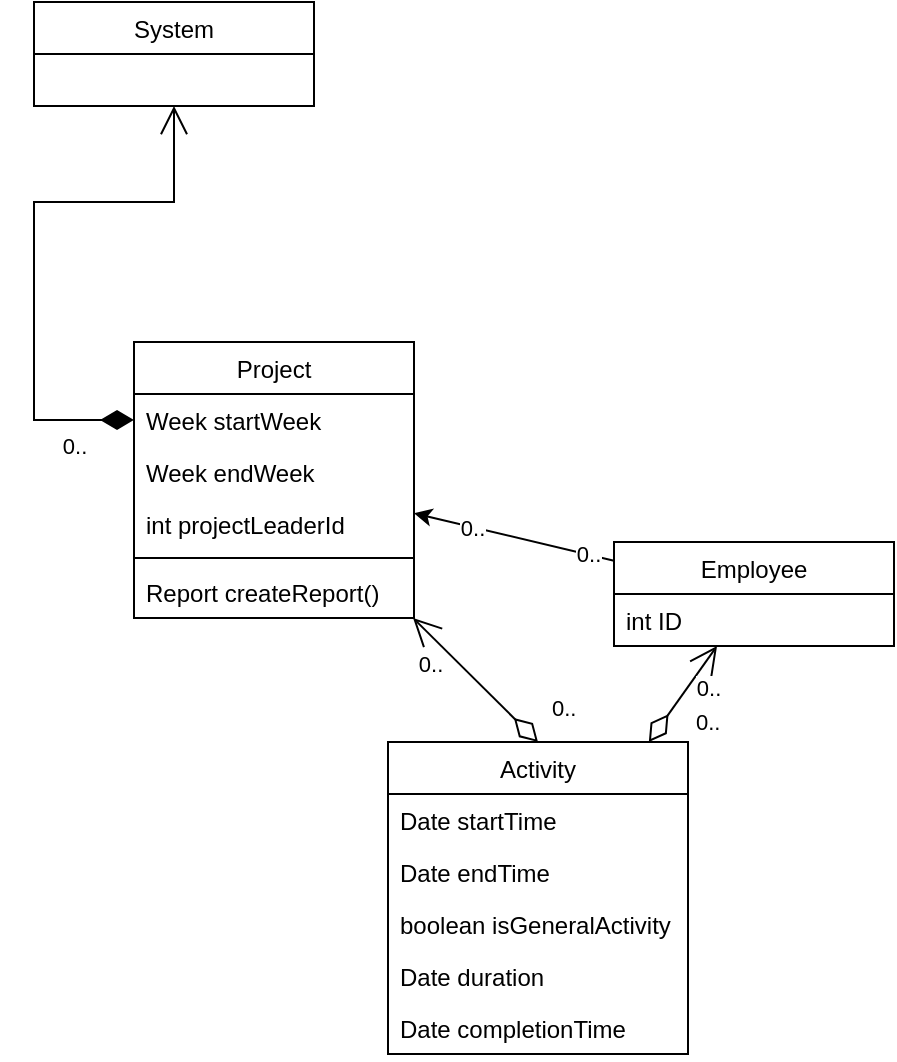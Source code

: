 <mxfile version="20.3.0" type="device"><diagram id="C5RBs43oDa-KdzZeNtuy" name="Page-1"><mxGraphModel dx="1234" dy="1796" grid="1" gridSize="10" guides="1" tooltips="1" connect="1" arrows="1" fold="1" page="1" pageScale="1" pageWidth="827" pageHeight="1169" math="0" shadow="0"><root><mxCell id="WIyWlLk6GJQsqaUBKTNV-0"/><mxCell id="WIyWlLk6GJQsqaUBKTNV-1" parent="WIyWlLk6GJQsqaUBKTNV-0"/><mxCell id="AHataomAO11KRiq0uJDD-5" value="Project" style="swimlane;fontStyle=0;childLayout=stackLayout;horizontal=1;startSize=26;fillColor=none;horizontalStack=0;resizeParent=1;resizeParentMax=0;resizeLast=0;collapsible=1;marginBottom=0;" parent="WIyWlLk6GJQsqaUBKTNV-1" vertex="1"><mxGeometry x="550" y="140" width="140" height="138" as="geometry"/></mxCell><mxCell id="AHataomAO11KRiq0uJDD-6" value="Week startWeek" style="text;strokeColor=none;fillColor=none;align=left;verticalAlign=top;spacingLeft=4;spacingRight=4;overflow=hidden;rotatable=0;points=[[0,0.5],[1,0.5]];portConstraint=eastwest;" parent="AHataomAO11KRiq0uJDD-5" vertex="1"><mxGeometry y="26" width="140" height="26" as="geometry"/></mxCell><mxCell id="AHataomAO11KRiq0uJDD-7" value="Week endWeek" style="text;strokeColor=none;fillColor=none;align=left;verticalAlign=top;spacingLeft=4;spacingRight=4;overflow=hidden;rotatable=0;points=[[0,0.5],[1,0.5]];portConstraint=eastwest;" parent="AHataomAO11KRiq0uJDD-5" vertex="1"><mxGeometry y="52" width="140" height="26" as="geometry"/></mxCell><mxCell id="bJ5cwEk--f8X3TUvc_xh-0" value="int projectLeaderId" style="text;strokeColor=none;fillColor=none;align=left;verticalAlign=top;spacingLeft=4;spacingRight=4;overflow=hidden;rotatable=0;points=[[0,0.5],[1,0.5]];portConstraint=eastwest;" vertex="1" parent="AHataomAO11KRiq0uJDD-5"><mxGeometry y="78" width="140" height="26" as="geometry"/></mxCell><mxCell id="AHataomAO11KRiq0uJDD-62" value="" style="line;strokeWidth=1;fillColor=none;align=left;verticalAlign=middle;spacingTop=-1;spacingLeft=3;spacingRight=3;rotatable=0;labelPosition=right;points=[];portConstraint=eastwest;strokeColor=inherit;" parent="AHataomAO11KRiq0uJDD-5" vertex="1"><mxGeometry y="104" width="140" height="8" as="geometry"/></mxCell><mxCell id="AHataomAO11KRiq0uJDD-63" value="Report createReport()" style="text;strokeColor=none;fillColor=none;align=left;verticalAlign=top;spacingLeft=4;spacingRight=4;overflow=hidden;rotatable=0;points=[[0,0.5],[1,0.5]];portConstraint=eastwest;" parent="AHataomAO11KRiq0uJDD-5" vertex="1"><mxGeometry y="112" width="140" height="26" as="geometry"/></mxCell><mxCell id="AHataomAO11KRiq0uJDD-20" style="rounded=0;orthogonalLoop=1;jettySize=auto;html=1;elbow=vertical;" parent="WIyWlLk6GJQsqaUBKTNV-1" source="AHataomAO11KRiq0uJDD-9" target="AHataomAO11KRiq0uJDD-5" edge="1"><mxGeometry relative="1" as="geometry"/></mxCell><mxCell id="AHataomAO11KRiq0uJDD-21" value="0.." style="edgeLabel;html=1;align=center;verticalAlign=middle;resizable=0;points=[];" parent="AHataomAO11KRiq0uJDD-20" vertex="1" connectable="0"><mxGeometry x="-0.727" relative="1" as="geometry"><mxPoint as="offset"/></mxGeometry></mxCell><mxCell id="AHataomAO11KRiq0uJDD-22" value="0.." style="edgeLabel;html=1;align=center;verticalAlign=middle;resizable=0;points=[];" parent="AHataomAO11KRiq0uJDD-20" vertex="1" connectable="0"><mxGeometry x="0.429" relative="1" as="geometry"><mxPoint as="offset"/></mxGeometry></mxCell><mxCell id="AHataomAO11KRiq0uJDD-15" value="Activity" style="swimlane;fontStyle=0;childLayout=stackLayout;horizontal=1;startSize=26;fillColor=none;horizontalStack=0;resizeParent=1;resizeParentMax=0;resizeLast=0;collapsible=1;marginBottom=0;" parent="WIyWlLk6GJQsqaUBKTNV-1" vertex="1"><mxGeometry x="677" y="340" width="150" height="156" as="geometry"><mxRectangle x="240" y="218" width="80" height="30" as="alternateBounds"/></mxGeometry></mxCell><mxCell id="AHataomAO11KRiq0uJDD-16" value="Date startTime" style="text;strokeColor=none;fillColor=none;align=left;verticalAlign=top;spacingLeft=4;spacingRight=4;overflow=hidden;rotatable=0;points=[[0,0.5],[1,0.5]];portConstraint=eastwest;" parent="AHataomAO11KRiq0uJDD-15" vertex="1"><mxGeometry y="26" width="150" height="26" as="geometry"/></mxCell><mxCell id="AHataomAO11KRiq0uJDD-17" value="Date endTime" style="text;strokeColor=none;fillColor=none;align=left;verticalAlign=top;spacingLeft=4;spacingRight=4;overflow=hidden;rotatable=0;points=[[0,0.5],[1,0.5]];portConstraint=eastwest;" parent="AHataomAO11KRiq0uJDD-15" vertex="1"><mxGeometry y="52" width="150" height="26" as="geometry"/></mxCell><mxCell id="AHataomAO11KRiq0uJDD-53" value="boolean isGeneralActivity" style="text;strokeColor=none;fillColor=none;align=left;verticalAlign=top;spacingLeft=4;spacingRight=4;overflow=hidden;rotatable=0;points=[[0,0.5],[1,0.5]];portConstraint=eastwest;" parent="AHataomAO11KRiq0uJDD-15" vertex="1"><mxGeometry y="78" width="150" height="26" as="geometry"/></mxCell><mxCell id="AHataomAO11KRiq0uJDD-55" value="Date duration" style="text;strokeColor=none;fillColor=none;align=left;verticalAlign=top;spacingLeft=4;spacingRight=4;overflow=hidden;rotatable=0;points=[[0,0.5],[1,0.5]];portConstraint=eastwest;" parent="AHataomAO11KRiq0uJDD-15" vertex="1"><mxGeometry y="104" width="150" height="26" as="geometry"/></mxCell><mxCell id="AHataomAO11KRiq0uJDD-56" value="Date completionTime" style="text;strokeColor=none;fillColor=none;align=left;verticalAlign=top;spacingLeft=4;spacingRight=4;overflow=hidden;rotatable=0;points=[[0,0.5],[1,0.5]];portConstraint=eastwest;" parent="AHataomAO11KRiq0uJDD-15" vertex="1"><mxGeometry y="130" width="150" height="26" as="geometry"/></mxCell><mxCell id="AHataomAO11KRiq0uJDD-9" value="Employee" style="swimlane;fontStyle=0;childLayout=stackLayout;horizontal=1;startSize=26;fillColor=none;horizontalStack=0;resizeParent=1;resizeParentMax=0;resizeLast=0;collapsible=1;marginBottom=0;" parent="WIyWlLk6GJQsqaUBKTNV-1" vertex="1"><mxGeometry x="790" y="240" width="140" height="52" as="geometry"/></mxCell><mxCell id="AHataomAO11KRiq0uJDD-54" value="int ID" style="text;strokeColor=none;fillColor=none;align=left;verticalAlign=top;spacingLeft=4;spacingRight=4;overflow=hidden;rotatable=0;points=[[0,0.5],[1,0.5]];portConstraint=eastwest;" parent="AHataomAO11KRiq0uJDD-9" vertex="1"><mxGeometry y="26" width="140" height="26" as="geometry"/></mxCell><mxCell id="AHataomAO11KRiq0uJDD-25" value="0.." style="endArrow=open;html=1;endSize=12;startArrow=diamondThin;startSize=14;startFill=0;align=left;verticalAlign=bottom;rounded=0;elbow=vertical;" parent="WIyWlLk6GJQsqaUBKTNV-1" source="AHataomAO11KRiq0uJDD-15" target="AHataomAO11KRiq0uJDD-9" edge="1"><mxGeometry x="-0.556" y="-17" relative="1" as="geometry"><mxPoint x="780" y="334.35" as="sourcePoint"/><mxPoint x="690" y="334.35" as="targetPoint"/><mxPoint as="offset"/></mxGeometry></mxCell><mxCell id="AHataomAO11KRiq0uJDD-26" value="0.." style="edgeLabel;html=1;align=center;verticalAlign=middle;resizable=0;points=[];" parent="AHataomAO11KRiq0uJDD-25" vertex="1" connectable="0"><mxGeometry x="0.724" relative="1" as="geometry"><mxPoint y="14" as="offset"/></mxGeometry></mxCell><mxCell id="AHataomAO11KRiq0uJDD-57" value="System" style="swimlane;fontStyle=0;childLayout=stackLayout;horizontal=1;startSize=26;fillColor=none;horizontalStack=0;resizeParent=1;resizeParentMax=0;resizeLast=0;collapsible=1;marginBottom=0;" parent="WIyWlLk6GJQsqaUBKTNV-1" vertex="1"><mxGeometry x="500" y="-30" width="140" height="52" as="geometry"/></mxCell><mxCell id="AHataomAO11KRiq0uJDD-60" value="" style="endArrow=open;html=1;endSize=12;startArrow=diamondThin;startSize=14;startFill=1;align=left;verticalAlign=bottom;rounded=0;entryX=0.5;entryY=1;entryDx=0;entryDy=0;edgeStyle=orthogonalEdgeStyle;elbow=vertical;exitX=0;exitY=0.5;exitDx=0;exitDy=0;" parent="WIyWlLk6GJQsqaUBKTNV-1" source="AHataomAO11KRiq0uJDD-6" target="AHataomAO11KRiq0uJDD-57" edge="1"><mxGeometry x="-0.856" y="-29" relative="1" as="geometry"><mxPoint x="880" y="150" as="sourcePoint"/><mxPoint x="630" y="150" as="targetPoint"/><Array as="points"><mxPoint x="500" y="179"/><mxPoint x="500" y="70"/><mxPoint x="570" y="70"/></Array><mxPoint as="offset"/></mxGeometry></mxCell><mxCell id="AHataomAO11KRiq0uJDD-61" value="0.." style="edgeLabel;html=1;align=center;verticalAlign=middle;resizable=0;points=[];" parent="AHataomAO11KRiq0uJDD-60" vertex="1" connectable="0"><mxGeometry x="0.775" y="-1" relative="1" as="geometry"><mxPoint x="-51" y="139" as="offset"/></mxGeometry></mxCell><mxCell id="AHataomAO11KRiq0uJDD-64" value="0.." style="endArrow=open;html=1;endSize=12;startArrow=diamondThin;startSize=14;startFill=0;align=left;verticalAlign=bottom;rounded=0;elbow=vertical;exitX=0.5;exitY=0;exitDx=0;exitDy=0;" parent="WIyWlLk6GJQsqaUBKTNV-1" source="AHataomAO11KRiq0uJDD-15" target="AHataomAO11KRiq0uJDD-5" edge="1"><mxGeometry x="-0.954" y="-9" relative="1" as="geometry"><mxPoint x="798.5" y="376.982" as="sourcePoint"/><mxPoint x="650" y="386" as="targetPoint"/><mxPoint as="offset"/></mxGeometry></mxCell><mxCell id="AHataomAO11KRiq0uJDD-65" value="0.." style="edgeLabel;html=1;align=center;verticalAlign=middle;resizable=0;points=[];" parent="AHataomAO11KRiq0uJDD-64" vertex="1" connectable="0"><mxGeometry x="0.724" relative="1" as="geometry"><mxPoint y="14" as="offset"/></mxGeometry></mxCell></root></mxGraphModel></diagram></mxfile>